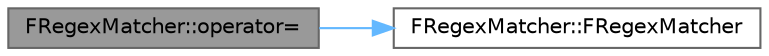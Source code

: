 digraph "FRegexMatcher::operator="
{
 // INTERACTIVE_SVG=YES
 // LATEX_PDF_SIZE
  bgcolor="transparent";
  edge [fontname=Helvetica,fontsize=10,labelfontname=Helvetica,labelfontsize=10];
  node [fontname=Helvetica,fontsize=10,shape=box,height=0.2,width=0.4];
  rankdir="LR";
  Node1 [id="Node000001",label="FRegexMatcher::operator=",height=0.2,width=0.4,color="gray40", fillcolor="grey60", style="filled", fontcolor="black",tooltip=" "];
  Node1 -> Node2 [id="edge1_Node000001_Node000002",color="steelblue1",style="solid",tooltip=" "];
  Node2 [id="Node000002",label="FRegexMatcher::FRegexMatcher",height=0.2,width=0.4,color="grey40", fillcolor="white", style="filled",URL="$d0/d11/classFRegexMatcher.html#a38ab6382ac3439e871a7170659c0b50c",tooltip=" "];
}
